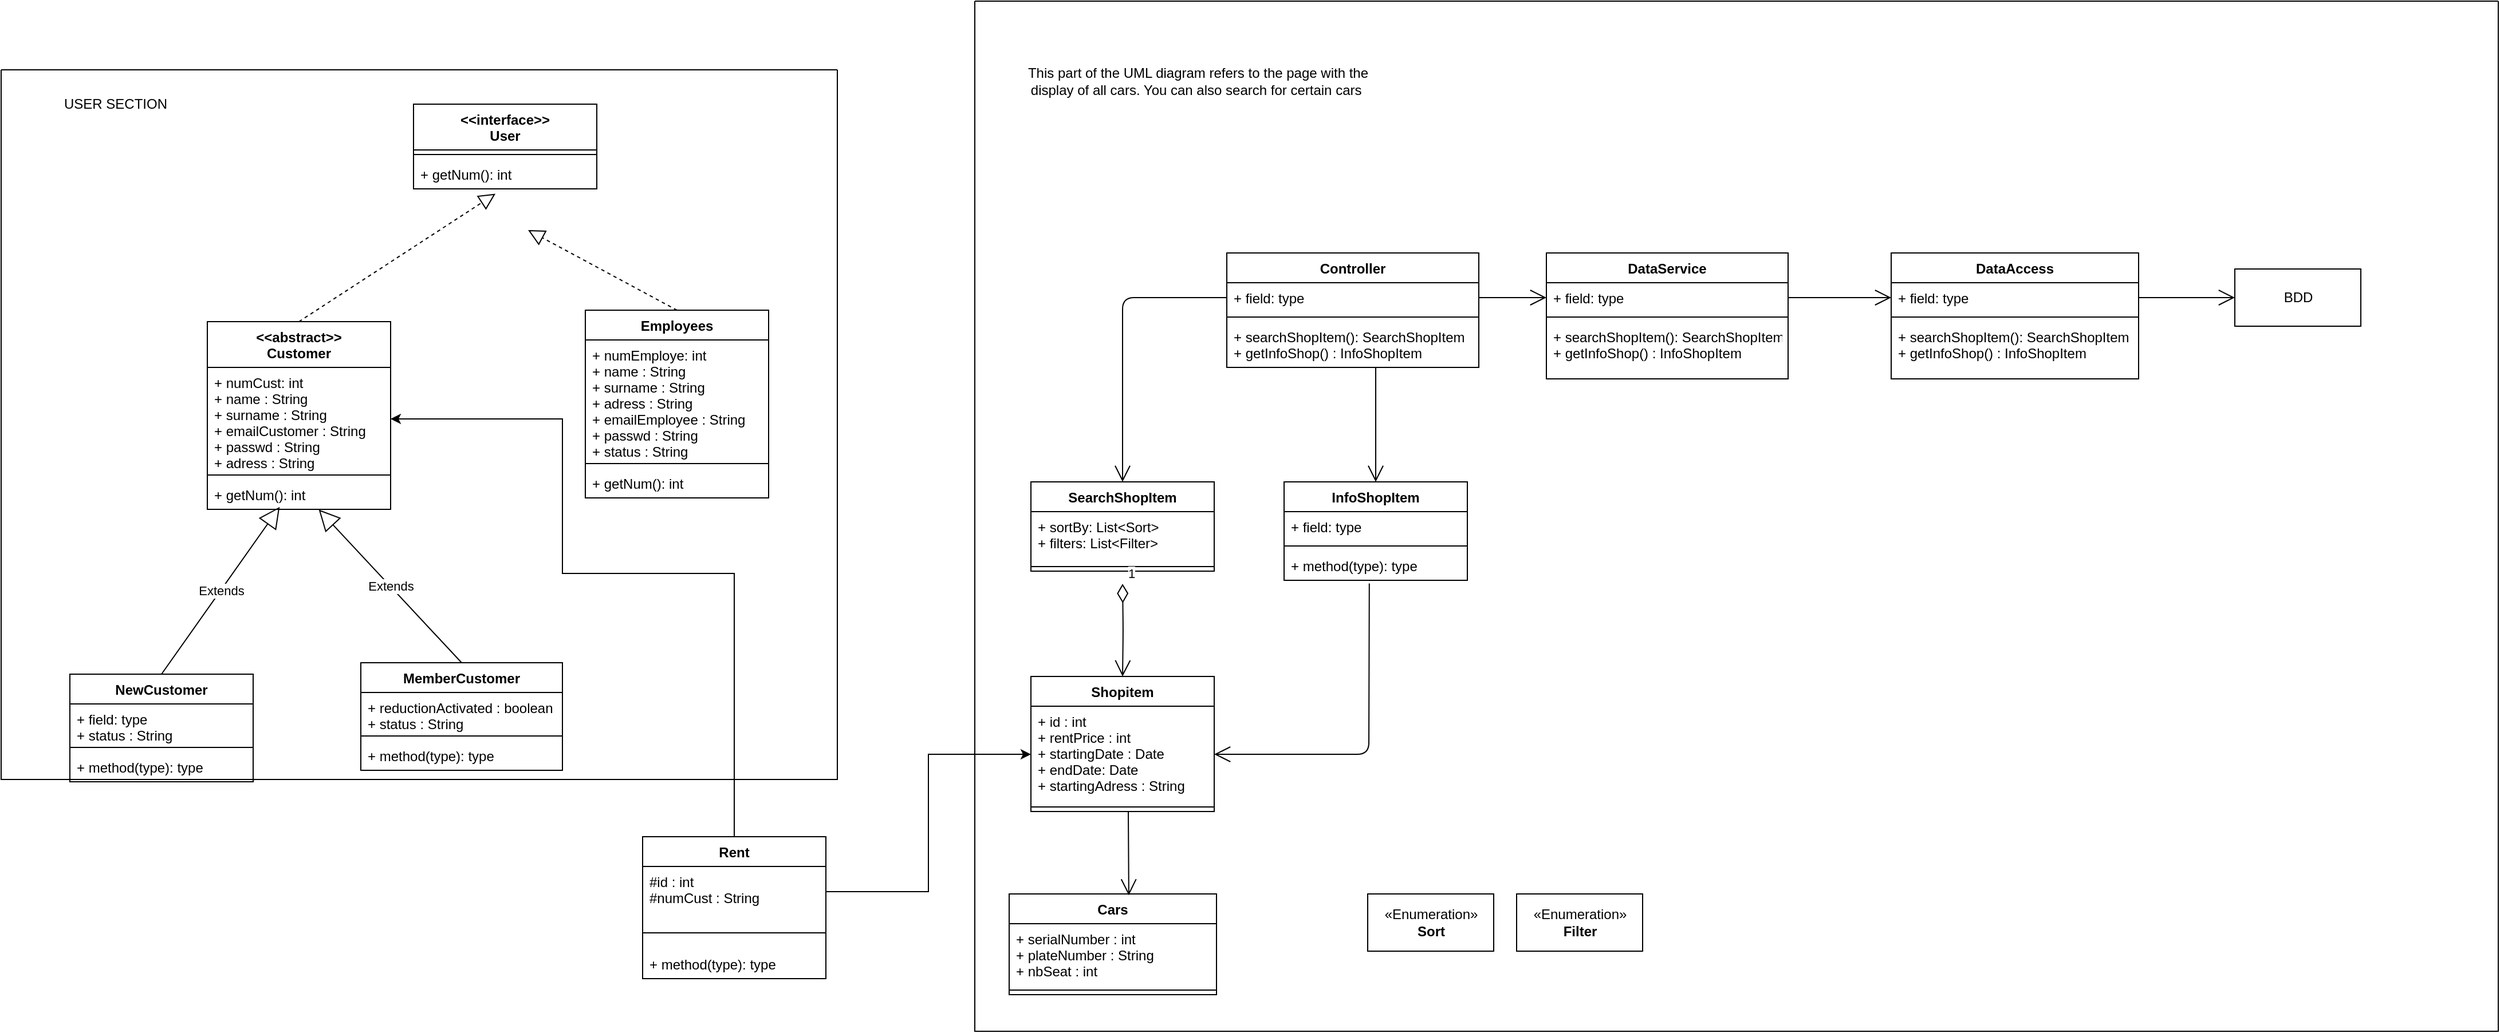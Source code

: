 <mxfile version="14.8.0" type="github">
  <diagram id="VdAfomHz3W7UpwvfJX0a" name="Page-1">
    <mxGraphModel dx="1912" dy="2321" grid="1" gridSize="10" guides="1" tooltips="1" connect="1" arrows="1" fold="1" page="1" pageScale="1" pageWidth="827" pageHeight="1169" math="0" shadow="0">
      <root>
        <mxCell id="0" />
        <mxCell id="1" parent="0" />
        <mxCell id="HSfoVW4KDKeZu4hQ7mjs-30" value="" style="swimlane;startSize=0;container=1;" parent="1" vertex="1">
          <mxGeometry x="20" y="20" width="730" height="620" as="geometry" />
        </mxCell>
        <mxCell id="HSfoVW4KDKeZu4hQ7mjs-31" value="USER SECTION" style="text;html=1;strokeColor=none;fillColor=none;align=center;verticalAlign=middle;whiteSpace=wrap;rounded=0;" parent="HSfoVW4KDKeZu4hQ7mjs-30" vertex="1">
          <mxGeometry x="30" y="20" width="140" height="20" as="geometry" />
        </mxCell>
        <mxCell id="HSfoVW4KDKeZu4hQ7mjs-9" value="NewCustomer" style="swimlane;fontStyle=1;align=center;verticalAlign=top;childLayout=stackLayout;horizontal=1;startSize=26;horizontalStack=0;resizeParent=1;resizeParentMax=0;resizeLast=0;collapsible=1;marginBottom=0;" parent="HSfoVW4KDKeZu4hQ7mjs-30" vertex="1">
          <mxGeometry x="60" y="528" width="160" height="94" as="geometry" />
        </mxCell>
        <mxCell id="HSfoVW4KDKeZu4hQ7mjs-10" value="+ field: type&#xa;+ status : String&#xa;" style="text;strokeColor=none;fillColor=none;align=left;verticalAlign=top;spacingLeft=4;spacingRight=4;overflow=hidden;rotatable=0;points=[[0,0.5],[1,0.5]];portConstraint=eastwest;" parent="HSfoVW4KDKeZu4hQ7mjs-9" vertex="1">
          <mxGeometry y="26" width="160" height="34" as="geometry" />
        </mxCell>
        <mxCell id="HSfoVW4KDKeZu4hQ7mjs-11" value="" style="line;strokeWidth=1;fillColor=none;align=left;verticalAlign=middle;spacingTop=-1;spacingLeft=3;spacingRight=3;rotatable=0;labelPosition=right;points=[];portConstraint=eastwest;" parent="HSfoVW4KDKeZu4hQ7mjs-9" vertex="1">
          <mxGeometry y="60" width="160" height="8" as="geometry" />
        </mxCell>
        <mxCell id="HSfoVW4KDKeZu4hQ7mjs-12" value="+ method(type): type" style="text;strokeColor=none;fillColor=none;align=left;verticalAlign=top;spacingLeft=4;spacingRight=4;overflow=hidden;rotatable=0;points=[[0,0.5],[1,0.5]];portConstraint=eastwest;" parent="HSfoVW4KDKeZu4hQ7mjs-9" vertex="1">
          <mxGeometry y="68" width="160" height="26" as="geometry" />
        </mxCell>
        <mxCell id="HSfoVW4KDKeZu4hQ7mjs-5" value="&lt;&lt;abstract&gt;&gt;&#xa;Customer" style="swimlane;fontStyle=1;align=center;verticalAlign=top;childLayout=stackLayout;horizontal=1;startSize=40;horizontalStack=0;resizeParent=1;resizeParentMax=0;resizeLast=0;collapsible=1;marginBottom=0;" parent="1" vertex="1">
          <mxGeometry x="200" y="240" width="160" height="164" as="geometry" />
        </mxCell>
        <mxCell id="HSfoVW4KDKeZu4hQ7mjs-6" value="+ numCust: int&#xa;+ name : String&#xa;+ surname : String&#xa;+ emailCustomer : String&#xa;+ passwd : String&#xa;+ adress : String&#xa;&#xa;&#xa;&#xa;" style="text;strokeColor=none;fillColor=none;align=left;verticalAlign=top;spacingLeft=4;spacingRight=4;overflow=hidden;rotatable=0;points=[[0,0.5],[1,0.5]];portConstraint=eastwest;" parent="HSfoVW4KDKeZu4hQ7mjs-5" vertex="1">
          <mxGeometry y="40" width="160" height="90" as="geometry" />
        </mxCell>
        <mxCell id="HSfoVW4KDKeZu4hQ7mjs-7" value="" style="line;strokeWidth=1;fillColor=none;align=left;verticalAlign=middle;spacingTop=-1;spacingLeft=3;spacingRight=3;rotatable=0;labelPosition=right;points=[];portConstraint=eastwest;" parent="HSfoVW4KDKeZu4hQ7mjs-5" vertex="1">
          <mxGeometry y="130" width="160" height="8" as="geometry" />
        </mxCell>
        <mxCell id="HSfoVW4KDKeZu4hQ7mjs-8" value="+ getNum(): int" style="text;strokeColor=none;fillColor=none;align=left;verticalAlign=top;spacingLeft=4;spacingRight=4;overflow=hidden;rotatable=0;points=[[0,0.5],[1,0.5]];portConstraint=eastwest;" parent="HSfoVW4KDKeZu4hQ7mjs-5" vertex="1">
          <mxGeometry y="138" width="160" height="26" as="geometry" />
        </mxCell>
        <mxCell id="HSfoVW4KDKeZu4hQ7mjs-13" value="MemberCustomer" style="swimlane;fontStyle=1;align=center;verticalAlign=top;childLayout=stackLayout;horizontal=1;startSize=26;horizontalStack=0;resizeParent=1;resizeParentMax=0;resizeLast=0;collapsible=1;marginBottom=0;" parent="1" vertex="1">
          <mxGeometry x="334" y="538" width="176" height="94" as="geometry" />
        </mxCell>
        <mxCell id="HSfoVW4KDKeZu4hQ7mjs-14" value="+ reductionActivated : boolean&#xa;+ status : String&#xa;" style="text;strokeColor=none;fillColor=none;align=left;verticalAlign=top;spacingLeft=4;spacingRight=4;overflow=hidden;rotatable=0;points=[[0,0.5],[1,0.5]];portConstraint=eastwest;" parent="HSfoVW4KDKeZu4hQ7mjs-13" vertex="1">
          <mxGeometry y="26" width="176" height="34" as="geometry" />
        </mxCell>
        <mxCell id="HSfoVW4KDKeZu4hQ7mjs-15" value="" style="line;strokeWidth=1;fillColor=none;align=left;verticalAlign=middle;spacingTop=-1;spacingLeft=3;spacingRight=3;rotatable=0;labelPosition=right;points=[];portConstraint=eastwest;" parent="HSfoVW4KDKeZu4hQ7mjs-13" vertex="1">
          <mxGeometry y="60" width="176" height="8" as="geometry" />
        </mxCell>
        <mxCell id="HSfoVW4KDKeZu4hQ7mjs-16" value="+ method(type): type" style="text;strokeColor=none;fillColor=none;align=left;verticalAlign=top;spacingLeft=4;spacingRight=4;overflow=hidden;rotatable=0;points=[[0,0.5],[1,0.5]];portConstraint=eastwest;" parent="HSfoVW4KDKeZu4hQ7mjs-13" vertex="1">
          <mxGeometry y="68" width="176" height="26" as="geometry" />
        </mxCell>
        <mxCell id="HSfoVW4KDKeZu4hQ7mjs-17" value="Employees" style="swimlane;fontStyle=1;align=center;verticalAlign=top;childLayout=stackLayout;horizontal=1;startSize=26;horizontalStack=0;resizeParent=1;resizeParentMax=0;resizeLast=0;collapsible=1;marginBottom=0;" parent="1" vertex="1">
          <mxGeometry x="530" y="230" width="160" height="164" as="geometry" />
        </mxCell>
        <mxCell id="HSfoVW4KDKeZu4hQ7mjs-18" value="+ numEmploye: int&#xa;+ name : String&#xa;+ surname : String&#xa;+ adress : String&#xa;+ emailEmployee : String&#xa;+ passwd : String&#xa;+ status : String&#xa;" style="text;strokeColor=none;fillColor=none;align=left;verticalAlign=top;spacingLeft=4;spacingRight=4;overflow=hidden;rotatable=0;points=[[0,0.5],[1,0.5]];portConstraint=eastwest;" parent="HSfoVW4KDKeZu4hQ7mjs-17" vertex="1">
          <mxGeometry y="26" width="160" height="104" as="geometry" />
        </mxCell>
        <mxCell id="HSfoVW4KDKeZu4hQ7mjs-19" value="" style="line;strokeWidth=1;fillColor=none;align=left;verticalAlign=middle;spacingTop=-1;spacingLeft=3;spacingRight=3;rotatable=0;labelPosition=right;points=[];portConstraint=eastwest;" parent="HSfoVW4KDKeZu4hQ7mjs-17" vertex="1">
          <mxGeometry y="130" width="160" height="8" as="geometry" />
        </mxCell>
        <mxCell id="HSfoVW4KDKeZu4hQ7mjs-20" value="+ getNum(): int" style="text;strokeColor=none;fillColor=none;align=left;verticalAlign=top;spacingLeft=4;spacingRight=4;overflow=hidden;rotatable=0;points=[[0,0.5],[1,0.5]];portConstraint=eastwest;" parent="HSfoVW4KDKeZu4hQ7mjs-17" vertex="1">
          <mxGeometry y="138" width="160" height="26" as="geometry" />
        </mxCell>
        <mxCell id="HSfoVW4KDKeZu4hQ7mjs-21" value="&lt;&lt;interface&gt;&gt;&#xa;User" style="swimlane;fontStyle=1;align=center;verticalAlign=top;childLayout=stackLayout;horizontal=1;startSize=40;horizontalStack=0;resizeParent=1;resizeParentMax=0;resizeLast=0;collapsible=1;marginBottom=0;" parent="1" vertex="1">
          <mxGeometry x="380" y="50" width="160" height="74" as="geometry" />
        </mxCell>
        <mxCell id="HSfoVW4KDKeZu4hQ7mjs-23" value="" style="line;strokeWidth=1;fillColor=none;align=left;verticalAlign=middle;spacingTop=-1;spacingLeft=3;spacingRight=3;rotatable=0;labelPosition=right;points=[];portConstraint=eastwest;" parent="HSfoVW4KDKeZu4hQ7mjs-21" vertex="1">
          <mxGeometry y="40" width="160" height="8" as="geometry" />
        </mxCell>
        <mxCell id="HSfoVW4KDKeZu4hQ7mjs-24" value="+ getNum(): int" style="text;strokeColor=none;fillColor=none;align=left;verticalAlign=top;spacingLeft=4;spacingRight=4;overflow=hidden;rotatable=0;points=[[0,0.5],[1,0.5]];portConstraint=eastwest;" parent="HSfoVW4KDKeZu4hQ7mjs-21" vertex="1">
          <mxGeometry y="48" width="160" height="26" as="geometry" />
        </mxCell>
        <mxCell id="HSfoVW4KDKeZu4hQ7mjs-33" value="" style="swimlane;startSize=0;movable=1;" parent="1" vertex="1">
          <mxGeometry x="870" y="-40" width="1330" height="900" as="geometry" />
        </mxCell>
        <mxCell id="HSfoVW4KDKeZu4hQ7mjs-34" value="This part of the UML diagram refers to the page with the display of all cars. You can also search for certain cars&amp;nbsp;" style="text;html=1;strokeColor=none;fillColor=none;align=center;verticalAlign=middle;whiteSpace=wrap;rounded=0;" parent="HSfoVW4KDKeZu4hQ7mjs-33" vertex="1">
          <mxGeometry x="30" y="30" width="330" height="80" as="geometry" />
        </mxCell>
        <mxCell id="wNWmjISNZcc2_QmG-OW3-1" value="SearchShopItem" style="swimlane;fontStyle=1;align=center;verticalAlign=top;childLayout=stackLayout;horizontal=1;startSize=26;horizontalStack=0;resizeParent=1;resizeParentMax=0;resizeLast=0;collapsible=1;marginBottom=0;" parent="HSfoVW4KDKeZu4hQ7mjs-33" vertex="1">
          <mxGeometry x="49" y="420" width="160" height="78" as="geometry" />
        </mxCell>
        <mxCell id="wNWmjISNZcc2_QmG-OW3-2" value="+ sortBy: List&lt;Sort&gt;&#xa;+ filters: List&lt;Filter&gt;&#xa;" style="text;strokeColor=none;fillColor=none;align=left;verticalAlign=top;spacingLeft=4;spacingRight=4;overflow=hidden;rotatable=0;points=[[0,0.5],[1,0.5]];portConstraint=eastwest;" parent="wNWmjISNZcc2_QmG-OW3-1" vertex="1">
          <mxGeometry y="26" width="160" height="44" as="geometry" />
        </mxCell>
        <mxCell id="wNWmjISNZcc2_QmG-OW3-3" value="" style="line;strokeWidth=1;fillColor=none;align=left;verticalAlign=middle;spacingTop=-1;spacingLeft=3;spacingRight=3;rotatable=0;labelPosition=right;points=[];portConstraint=eastwest;" parent="wNWmjISNZcc2_QmG-OW3-1" vertex="1">
          <mxGeometry y="70" width="160" height="8" as="geometry" />
        </mxCell>
        <mxCell id="HSfoVW4KDKeZu4hQ7mjs-1" value="Cars" style="swimlane;fontStyle=1;align=center;verticalAlign=top;childLayout=stackLayout;horizontal=1;startSize=26;horizontalStack=0;resizeParent=1;resizeParentMax=0;resizeLast=0;collapsible=1;marginBottom=0;" parent="HSfoVW4KDKeZu4hQ7mjs-33" vertex="1">
          <mxGeometry x="30" y="780" width="181" height="88" as="geometry" />
        </mxCell>
        <mxCell id="HSfoVW4KDKeZu4hQ7mjs-2" value="+ serialNumber : int&#xa;+ plateNumber : String&#xa;+ nbSeat : int" style="text;strokeColor=none;fillColor=none;align=left;verticalAlign=top;spacingLeft=4;spacingRight=4;overflow=hidden;rotatable=0;points=[[0,0.5],[1,0.5]];portConstraint=eastwest;" parent="HSfoVW4KDKeZu4hQ7mjs-1" vertex="1">
          <mxGeometry y="26" width="181" height="54" as="geometry" />
        </mxCell>
        <mxCell id="HSfoVW4KDKeZu4hQ7mjs-3" value="" style="line;strokeWidth=1;fillColor=none;align=left;verticalAlign=middle;spacingTop=-1;spacingLeft=3;spacingRight=3;rotatable=0;labelPosition=right;points=[];portConstraint=eastwest;" parent="HSfoVW4KDKeZu4hQ7mjs-1" vertex="1">
          <mxGeometry y="80" width="181" height="8" as="geometry" />
        </mxCell>
        <mxCell id="HSfoVW4KDKeZu4hQ7mjs-26" value="Shopitem" style="swimlane;fontStyle=1;align=center;verticalAlign=top;childLayout=stackLayout;horizontal=1;startSize=26;horizontalStack=0;resizeParent=1;resizeParentMax=0;resizeLast=0;collapsible=1;marginBottom=0;" parent="HSfoVW4KDKeZu4hQ7mjs-33" vertex="1">
          <mxGeometry x="49" y="590" width="160" height="118" as="geometry" />
        </mxCell>
        <mxCell id="HSfoVW4KDKeZu4hQ7mjs-27" value="+ id : int&#xa;+ rentPrice : int&#xa;+ startingDate : Date&#xa;+ endDate: Date&#xa;+ startingAdress : String" style="text;strokeColor=none;fillColor=none;align=left;verticalAlign=top;spacingLeft=4;spacingRight=4;overflow=hidden;rotatable=0;points=[[0,0.5],[1,0.5]];portConstraint=eastwest;" parent="HSfoVW4KDKeZu4hQ7mjs-26" vertex="1">
          <mxGeometry y="26" width="160" height="84" as="geometry" />
        </mxCell>
        <mxCell id="HSfoVW4KDKeZu4hQ7mjs-28" value="" style="line;strokeWidth=1;fillColor=none;align=left;verticalAlign=middle;spacingTop=-1;spacingLeft=3;spacingRight=3;rotatable=0;labelPosition=right;points=[];portConstraint=eastwest;" parent="HSfoVW4KDKeZu4hQ7mjs-26" vertex="1">
          <mxGeometry y="110" width="160" height="8" as="geometry" />
        </mxCell>
        <mxCell id="wNWmjISNZcc2_QmG-OW3-5" value="Controller" style="swimlane;fontStyle=1;align=center;verticalAlign=top;childLayout=stackLayout;horizontal=1;startSize=26;horizontalStack=0;resizeParent=1;resizeParentMax=0;resizeLast=0;collapsible=1;marginBottom=0;" parent="HSfoVW4KDKeZu4hQ7mjs-33" vertex="1">
          <mxGeometry x="220" y="220" width="220" height="100" as="geometry" />
        </mxCell>
        <mxCell id="wNWmjISNZcc2_QmG-OW3-6" value="+ field: type" style="text;strokeColor=none;fillColor=none;align=left;verticalAlign=top;spacingLeft=4;spacingRight=4;overflow=hidden;rotatable=0;points=[[0,0.5],[1,0.5]];portConstraint=eastwest;" parent="wNWmjISNZcc2_QmG-OW3-5" vertex="1">
          <mxGeometry y="26" width="220" height="26" as="geometry" />
        </mxCell>
        <mxCell id="wNWmjISNZcc2_QmG-OW3-7" value="" style="line;strokeWidth=1;fillColor=none;align=left;verticalAlign=middle;spacingTop=-1;spacingLeft=3;spacingRight=3;rotatable=0;labelPosition=right;points=[];portConstraint=eastwest;" parent="wNWmjISNZcc2_QmG-OW3-5" vertex="1">
          <mxGeometry y="52" width="220" height="8" as="geometry" />
        </mxCell>
        <mxCell id="wNWmjISNZcc2_QmG-OW3-8" value="+ searchShopItem(): SearchShopItem&#xa;+ getInfoShop() : InfoShopItem" style="text;strokeColor=none;fillColor=none;align=left;verticalAlign=top;spacingLeft=4;spacingRight=4;overflow=hidden;rotatable=0;points=[[0,0.5],[1,0.5]];portConstraint=eastwest;" parent="wNWmjISNZcc2_QmG-OW3-5" vertex="1">
          <mxGeometry y="60" width="220" height="40" as="geometry" />
        </mxCell>
        <mxCell id="wNWmjISNZcc2_QmG-OW3-9" value="DataService" style="swimlane;fontStyle=1;align=center;verticalAlign=top;childLayout=stackLayout;horizontal=1;startSize=26;horizontalStack=0;resizeParent=1;resizeParentMax=0;resizeLast=0;collapsible=1;marginBottom=0;" parent="HSfoVW4KDKeZu4hQ7mjs-33" vertex="1">
          <mxGeometry x="499" y="220" width="211" height="110" as="geometry" />
        </mxCell>
        <mxCell id="wNWmjISNZcc2_QmG-OW3-10" value="+ field: type" style="text;strokeColor=none;fillColor=none;align=left;verticalAlign=top;spacingLeft=4;spacingRight=4;overflow=hidden;rotatable=0;points=[[0,0.5],[1,0.5]];portConstraint=eastwest;" parent="wNWmjISNZcc2_QmG-OW3-9" vertex="1">
          <mxGeometry y="26" width="211" height="26" as="geometry" />
        </mxCell>
        <mxCell id="wNWmjISNZcc2_QmG-OW3-11" value="" style="line;strokeWidth=1;fillColor=none;align=left;verticalAlign=middle;spacingTop=-1;spacingLeft=3;spacingRight=3;rotatable=0;labelPosition=right;points=[];portConstraint=eastwest;" parent="wNWmjISNZcc2_QmG-OW3-9" vertex="1">
          <mxGeometry y="52" width="211" height="8" as="geometry" />
        </mxCell>
        <mxCell id="wNWmjISNZcc2_QmG-OW3-12" value="+ searchShopItem(): SearchShopItem&#xa;+ getInfoShop() : InfoShopItem" style="text;strokeColor=none;fillColor=none;align=left;verticalAlign=top;spacingLeft=4;spacingRight=4;overflow=hidden;rotatable=0;points=[[0,0.5],[1,0.5]];portConstraint=eastwest;" parent="wNWmjISNZcc2_QmG-OW3-9" vertex="1">
          <mxGeometry y="60" width="211" height="50" as="geometry" />
        </mxCell>
        <mxCell id="wNWmjISNZcc2_QmG-OW3-17" value="1" style="endArrow=open;html=1;endSize=12;startArrow=diamondThin;startSize=14;startFill=0;edgeStyle=orthogonalEdgeStyle;align=left;verticalAlign=bottom;entryX=0.5;entryY=0;entryDx=0;entryDy=0;" parent="HSfoVW4KDKeZu4hQ7mjs-33" target="HSfoVW4KDKeZu4hQ7mjs-26" edge="1">
          <mxGeometry x="-1" y="3" relative="1" as="geometry">
            <mxPoint x="129" y="509" as="sourcePoint" />
            <mxPoint x="279" y="380" as="targetPoint" />
          </mxGeometry>
        </mxCell>
        <mxCell id="wNWmjISNZcc2_QmG-OW3-48" value="" style="endArrow=open;endFill=1;endSize=12;html=1;entryX=0.577;entryY=0.014;entryDx=0;entryDy=0;entryPerimeter=0;" parent="HSfoVW4KDKeZu4hQ7mjs-33" target="HSfoVW4KDKeZu4hQ7mjs-1" edge="1">
          <mxGeometry width="160" relative="1" as="geometry">
            <mxPoint x="134" y="708" as="sourcePoint" />
            <mxPoint x="220" y="700" as="targetPoint" />
          </mxGeometry>
        </mxCell>
        <mxCell id="-zSygWgQiUlGgcM4HbX3-1" value="" style="endArrow=open;endFill=1;endSize=12;html=1;exitX=1;exitY=0.5;exitDx=0;exitDy=0;entryX=0;entryY=0.5;entryDx=0;entryDy=0;" parent="HSfoVW4KDKeZu4hQ7mjs-33" source="wNWmjISNZcc2_QmG-OW3-6" target="wNWmjISNZcc2_QmG-OW3-10" edge="1">
          <mxGeometry width="160" relative="1" as="geometry">
            <mxPoint x="360" y="370" as="sourcePoint" />
            <mxPoint x="520" y="370" as="targetPoint" />
          </mxGeometry>
        </mxCell>
        <mxCell id="-zSygWgQiUlGgcM4HbX3-7" value="«Enumeration»&lt;br&gt;&lt;b&gt;Filter&lt;/b&gt;" style="html=1;" parent="HSfoVW4KDKeZu4hQ7mjs-33" vertex="1">
          <mxGeometry x="473" y="780" width="110" height="50" as="geometry" />
        </mxCell>
        <mxCell id="-zSygWgQiUlGgcM4HbX3-6" value="«Enumeration»&lt;br&gt;&lt;b&gt;Sort&lt;/b&gt;" style="html=1;" parent="HSfoVW4KDKeZu4hQ7mjs-33" vertex="1">
          <mxGeometry x="343" y="780" width="110" height="50" as="geometry" />
        </mxCell>
        <mxCell id="wNWmjISNZcc2_QmG-OW3-27" value="" style="endArrow=open;endFill=1;endSize=12;html=1;entryX=0.5;entryY=0;entryDx=0;entryDy=0;exitX=0;exitY=0.5;exitDx=0;exitDy=0;" parent="HSfoVW4KDKeZu4hQ7mjs-33" source="wNWmjISNZcc2_QmG-OW3-6" target="wNWmjISNZcc2_QmG-OW3-1" edge="1">
          <mxGeometry width="160" relative="1" as="geometry">
            <mxPoint x="190" y="340" as="sourcePoint" />
            <mxPoint x="152" y="390" as="targetPoint" />
            <Array as="points">
              <mxPoint x="129" y="259" />
            </Array>
          </mxGeometry>
        </mxCell>
        <mxCell id="-zSygWgQiUlGgcM4HbX3-8" value="InfoShopItem" style="swimlane;fontStyle=1;align=center;verticalAlign=top;childLayout=stackLayout;horizontal=1;startSize=26;horizontalStack=0;resizeParent=1;resizeParentMax=0;resizeLast=0;collapsible=1;marginBottom=0;" parent="HSfoVW4KDKeZu4hQ7mjs-33" vertex="1">
          <mxGeometry x="270" y="420" width="160" height="86" as="geometry" />
        </mxCell>
        <mxCell id="-zSygWgQiUlGgcM4HbX3-9" value="+ field: type" style="text;strokeColor=none;fillColor=none;align=left;verticalAlign=top;spacingLeft=4;spacingRight=4;overflow=hidden;rotatable=0;points=[[0,0.5],[1,0.5]];portConstraint=eastwest;" parent="-zSygWgQiUlGgcM4HbX3-8" vertex="1">
          <mxGeometry y="26" width="160" height="26" as="geometry" />
        </mxCell>
        <mxCell id="-zSygWgQiUlGgcM4HbX3-10" value="" style="line;strokeWidth=1;fillColor=none;align=left;verticalAlign=middle;spacingTop=-1;spacingLeft=3;spacingRight=3;rotatable=0;labelPosition=right;points=[];portConstraint=eastwest;" parent="-zSygWgQiUlGgcM4HbX3-8" vertex="1">
          <mxGeometry y="52" width="160" height="8" as="geometry" />
        </mxCell>
        <mxCell id="-zSygWgQiUlGgcM4HbX3-11" value="+ method(type): type" style="text;strokeColor=none;fillColor=none;align=left;verticalAlign=top;spacingLeft=4;spacingRight=4;overflow=hidden;rotatable=0;points=[[0,0.5],[1,0.5]];portConstraint=eastwest;" parent="-zSygWgQiUlGgcM4HbX3-8" vertex="1">
          <mxGeometry y="60" width="160" height="26" as="geometry" />
        </mxCell>
        <mxCell id="-zSygWgQiUlGgcM4HbX3-12" value="" style="endArrow=open;endFill=1;endSize=12;html=1;exitX=0.465;exitY=1.106;exitDx=0;exitDy=0;exitPerimeter=0;entryX=1;entryY=0.5;entryDx=0;entryDy=0;" parent="HSfoVW4KDKeZu4hQ7mjs-33" source="-zSygWgQiUlGgcM4HbX3-11" target="HSfoVW4KDKeZu4hQ7mjs-27" edge="1">
          <mxGeometry width="160" relative="1" as="geometry">
            <mxPoint x="370" y="500" as="sourcePoint" />
            <mxPoint x="210" y="560" as="targetPoint" />
            <Array as="points">
              <mxPoint x="344" y="658" />
            </Array>
          </mxGeometry>
        </mxCell>
        <mxCell id="wNWmjISNZcc2_QmG-OW3-13" value="DataAccess" style="swimlane;fontStyle=1;align=center;verticalAlign=top;childLayout=stackLayout;horizontal=1;startSize=26;horizontalStack=0;resizeParent=1;resizeParentMax=0;resizeLast=0;collapsible=1;marginBottom=0;" parent="HSfoVW4KDKeZu4hQ7mjs-33" vertex="1">
          <mxGeometry x="800" y="220" width="216" height="110" as="geometry" />
        </mxCell>
        <mxCell id="wNWmjISNZcc2_QmG-OW3-14" value="+ field: type" style="text;strokeColor=none;fillColor=none;align=left;verticalAlign=top;spacingLeft=4;spacingRight=4;overflow=hidden;rotatable=0;points=[[0,0.5],[1,0.5]];portConstraint=eastwest;" parent="wNWmjISNZcc2_QmG-OW3-13" vertex="1">
          <mxGeometry y="26" width="216" height="26" as="geometry" />
        </mxCell>
        <mxCell id="wNWmjISNZcc2_QmG-OW3-15" value="" style="line;strokeWidth=1;fillColor=none;align=left;verticalAlign=middle;spacingTop=-1;spacingLeft=3;spacingRight=3;rotatable=0;labelPosition=right;points=[];portConstraint=eastwest;" parent="wNWmjISNZcc2_QmG-OW3-13" vertex="1">
          <mxGeometry y="52" width="216" height="8" as="geometry" />
        </mxCell>
        <mxCell id="wNWmjISNZcc2_QmG-OW3-16" value="+ searchShopItem(): SearchShopItem&#xa;+ getInfoShop() : InfoShopItem" style="text;strokeColor=none;fillColor=none;align=left;verticalAlign=top;spacingLeft=4;spacingRight=4;overflow=hidden;rotatable=0;points=[[0,0.5],[1,0.5]];portConstraint=eastwest;" parent="wNWmjISNZcc2_QmG-OW3-13" vertex="1">
          <mxGeometry y="60" width="216" height="50" as="geometry" />
        </mxCell>
        <mxCell id="-zSygWgQiUlGgcM4HbX3-2" value="" style="endArrow=open;endFill=1;endSize=12;html=1;entryX=0;entryY=0.5;entryDx=0;entryDy=0;exitX=1;exitY=0.5;exitDx=0;exitDy=0;" parent="HSfoVW4KDKeZu4hQ7mjs-33" source="wNWmjISNZcc2_QmG-OW3-10" target="wNWmjISNZcc2_QmG-OW3-14" edge="1">
          <mxGeometry width="160" relative="1" as="geometry">
            <mxPoint x="581" y="317" as="sourcePoint" />
            <mxPoint x="520" y="460" as="targetPoint" />
          </mxGeometry>
        </mxCell>
        <mxCell id="-zSygWgQiUlGgcM4HbX3-13" value="" style="endArrow=open;endFill=1;endSize=12;html=1;entryX=0.5;entryY=0;entryDx=0;entryDy=0;" parent="HSfoVW4KDKeZu4hQ7mjs-33" target="-zSygWgQiUlGgcM4HbX3-8" edge="1">
          <mxGeometry width="160" relative="1" as="geometry">
            <mxPoint x="350" y="320" as="sourcePoint" />
            <mxPoint x="420" y="500" as="targetPoint" />
          </mxGeometry>
        </mxCell>
        <mxCell id="-zSygWgQiUlGgcM4HbX3-3" value="BDD" style="html=1;" parent="HSfoVW4KDKeZu4hQ7mjs-33" vertex="1">
          <mxGeometry x="1100" y="234" width="110" height="50" as="geometry" />
        </mxCell>
        <mxCell id="-zSygWgQiUlGgcM4HbX3-4" value="" style="endArrow=open;endFill=1;endSize=12;html=1;entryX=0;entryY=0.5;entryDx=0;entryDy=0;exitX=1;exitY=0.5;exitDx=0;exitDy=0;" parent="HSfoVW4KDKeZu4hQ7mjs-33" source="wNWmjISNZcc2_QmG-OW3-14" target="-zSygWgQiUlGgcM4HbX3-3" edge="1">
          <mxGeometry width="160" relative="1" as="geometry">
            <mxPoint x="313" y="520" as="sourcePoint" />
            <mxPoint x="473" y="520" as="targetPoint" />
          </mxGeometry>
        </mxCell>
        <mxCell id="wNWmjISNZcc2_QmG-OW3-22" value="" style="endArrow=block;dashed=1;endFill=0;endSize=12;html=1;entryX=0.447;entryY=1.165;entryDx=0;entryDy=0;entryPerimeter=0;exitX=0.5;exitY=0;exitDx=0;exitDy=0;" parent="1" source="HSfoVW4KDKeZu4hQ7mjs-5" target="HSfoVW4KDKeZu4hQ7mjs-24" edge="1">
          <mxGeometry width="160" relative="1" as="geometry">
            <mxPoint x="450" y="220" as="sourcePoint" />
            <mxPoint x="610" y="220" as="targetPoint" />
          </mxGeometry>
        </mxCell>
        <mxCell id="wNWmjISNZcc2_QmG-OW3-23" value="" style="endArrow=block;dashed=1;endFill=0;endSize=12;html=1;exitX=0.5;exitY=0;exitDx=0;exitDy=0;" parent="1" source="HSfoVW4KDKeZu4hQ7mjs-17" edge="1">
          <mxGeometry width="160" relative="1" as="geometry">
            <mxPoint x="560" y="201.71" as="sourcePoint" />
            <mxPoint x="480" y="160" as="targetPoint" />
          </mxGeometry>
        </mxCell>
        <mxCell id="wNWmjISNZcc2_QmG-OW3-24" value="Extends" style="endArrow=block;endSize=16;endFill=0;html=1;exitX=0.5;exitY=0;exitDx=0;exitDy=0;entryX=0.395;entryY=0.916;entryDx=0;entryDy=0;entryPerimeter=0;" parent="1" source="HSfoVW4KDKeZu4hQ7mjs-9" target="HSfoVW4KDKeZu4hQ7mjs-8" edge="1">
          <mxGeometry width="160" relative="1" as="geometry">
            <mxPoint x="400" y="460" as="sourcePoint" />
            <mxPoint x="260" y="390" as="targetPoint" />
            <Array as="points" />
          </mxGeometry>
        </mxCell>
        <mxCell id="wNWmjISNZcc2_QmG-OW3-25" value="Extends" style="endArrow=block;endSize=16;endFill=0;html=1;exitX=0.5;exitY=0;exitDx=0;exitDy=0;entryX=0.608;entryY=1.007;entryDx=0;entryDy=0;entryPerimeter=0;" parent="1" source="HSfoVW4KDKeZu4hQ7mjs-13" target="HSfoVW4KDKeZu4hQ7mjs-8" edge="1">
          <mxGeometry width="160" relative="1" as="geometry">
            <mxPoint x="230" y="510.05" as="sourcePoint" />
            <mxPoint x="291" y="370" as="targetPoint" />
          </mxGeometry>
        </mxCell>
        <mxCell id="ZBvzj_jch1Qo9z7lsVxH-1" value="Rent" style="swimlane;fontStyle=1;align=center;verticalAlign=top;childLayout=stackLayout;horizontal=1;startSize=26;horizontalStack=0;resizeParent=1;resizeParentMax=0;resizeLast=0;collapsible=1;marginBottom=0;" vertex="1" parent="1">
          <mxGeometry x="580" y="690" width="160" height="124" as="geometry" />
        </mxCell>
        <mxCell id="ZBvzj_jch1Qo9z7lsVxH-2" value="#id : int&#xa;#numCust : String " style="text;strokeColor=none;fillColor=none;align=left;verticalAlign=top;spacingLeft=4;spacingRight=4;overflow=hidden;rotatable=0;points=[[0,0.5],[1,0.5]];portConstraint=eastwest;" vertex="1" parent="ZBvzj_jch1Qo9z7lsVxH-1">
          <mxGeometry y="26" width="160" height="44" as="geometry" />
        </mxCell>
        <mxCell id="ZBvzj_jch1Qo9z7lsVxH-3" value="" style="line;strokeWidth=1;fillColor=none;align=left;verticalAlign=middle;spacingTop=-1;spacingLeft=3;spacingRight=3;rotatable=0;labelPosition=right;points=[];portConstraint=eastwest;" vertex="1" parent="ZBvzj_jch1Qo9z7lsVxH-1">
          <mxGeometry y="70" width="160" height="28" as="geometry" />
        </mxCell>
        <mxCell id="ZBvzj_jch1Qo9z7lsVxH-4" value="+ method(type): type" style="text;strokeColor=none;fillColor=none;align=left;verticalAlign=top;spacingLeft=4;spacingRight=4;overflow=hidden;rotatable=0;points=[[0,0.5],[1,0.5]];portConstraint=eastwest;" vertex="1" parent="ZBvzj_jch1Qo9z7lsVxH-1">
          <mxGeometry y="98" width="160" height="26" as="geometry" />
        </mxCell>
        <mxCell id="ZBvzj_jch1Qo9z7lsVxH-7" style="edgeStyle=orthogonalEdgeStyle;rounded=0;orthogonalLoop=1;jettySize=auto;html=1;exitX=1;exitY=0.5;exitDx=0;exitDy=0;entryX=0;entryY=0.5;entryDx=0;entryDy=0;" edge="1" parent="1" source="ZBvzj_jch1Qo9z7lsVxH-2" target="HSfoVW4KDKeZu4hQ7mjs-27">
          <mxGeometry relative="1" as="geometry">
            <mxPoint x="880" y="620" as="targetPoint" />
          </mxGeometry>
        </mxCell>
        <mxCell id="ZBvzj_jch1Qo9z7lsVxH-11" style="edgeStyle=orthogonalEdgeStyle;rounded=0;orthogonalLoop=1;jettySize=auto;html=1;entryX=1;entryY=0.5;entryDx=0;entryDy=0;exitX=0.5;exitY=0;exitDx=0;exitDy=0;" edge="1" parent="1" source="ZBvzj_jch1Qo9z7lsVxH-1" target="HSfoVW4KDKeZu4hQ7mjs-6">
          <mxGeometry relative="1" as="geometry">
            <mxPoint x="460" y="523" as="sourcePoint" />
            <Array as="points">
              <mxPoint x="660" y="460" />
              <mxPoint x="510" y="460" />
              <mxPoint x="510" y="325" />
            </Array>
          </mxGeometry>
        </mxCell>
      </root>
    </mxGraphModel>
  </diagram>
</mxfile>
